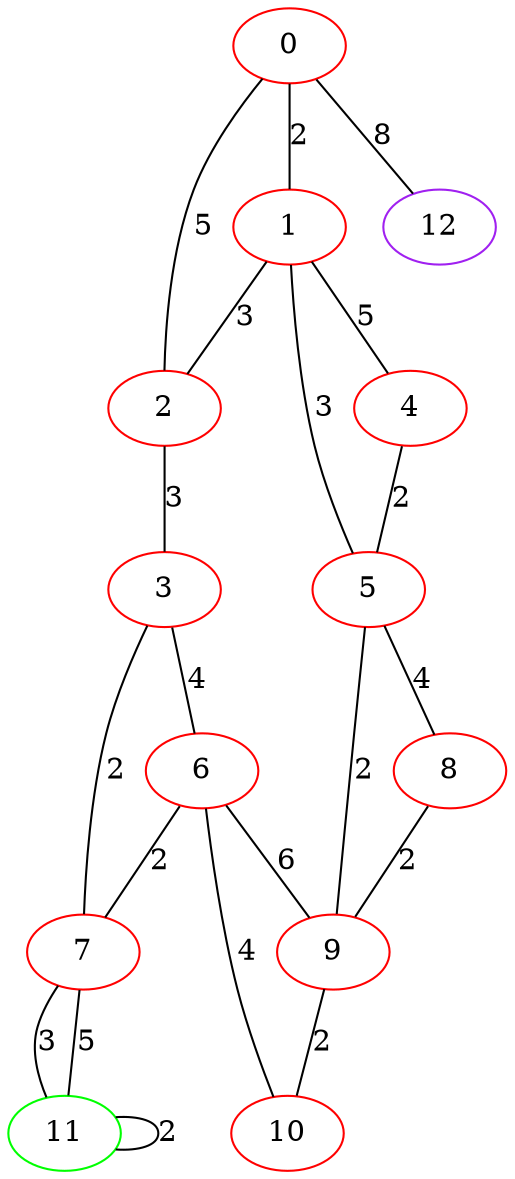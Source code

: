 graph "" {
0 [color=red, weight=1];
1 [color=red, weight=1];
2 [color=red, weight=1];
3 [color=red, weight=1];
4 [color=red, weight=1];
5 [color=red, weight=1];
6 [color=red, weight=1];
7 [color=red, weight=1];
8 [color=red, weight=1];
9 [color=red, weight=1];
10 [color=red, weight=1];
11 [color=green, weight=2];
12 [color=purple, weight=4];
0 -- 1  [key=0, label=2];
0 -- 2  [key=0, label=5];
0 -- 12  [key=0, label=8];
1 -- 2  [key=0, label=3];
1 -- 4  [key=0, label=5];
1 -- 5  [key=0, label=3];
2 -- 3  [key=0, label=3];
3 -- 6  [key=0, label=4];
3 -- 7  [key=0, label=2];
4 -- 5  [key=0, label=2];
5 -- 8  [key=0, label=4];
5 -- 9  [key=0, label=2];
6 -- 9  [key=0, label=6];
6 -- 10  [key=0, label=4];
6 -- 7  [key=0, label=2];
7 -- 11  [key=0, label=3];
7 -- 11  [key=1, label=5];
8 -- 9  [key=0, label=2];
9 -- 10  [key=0, label=2];
11 -- 11  [key=0, label=2];
}
